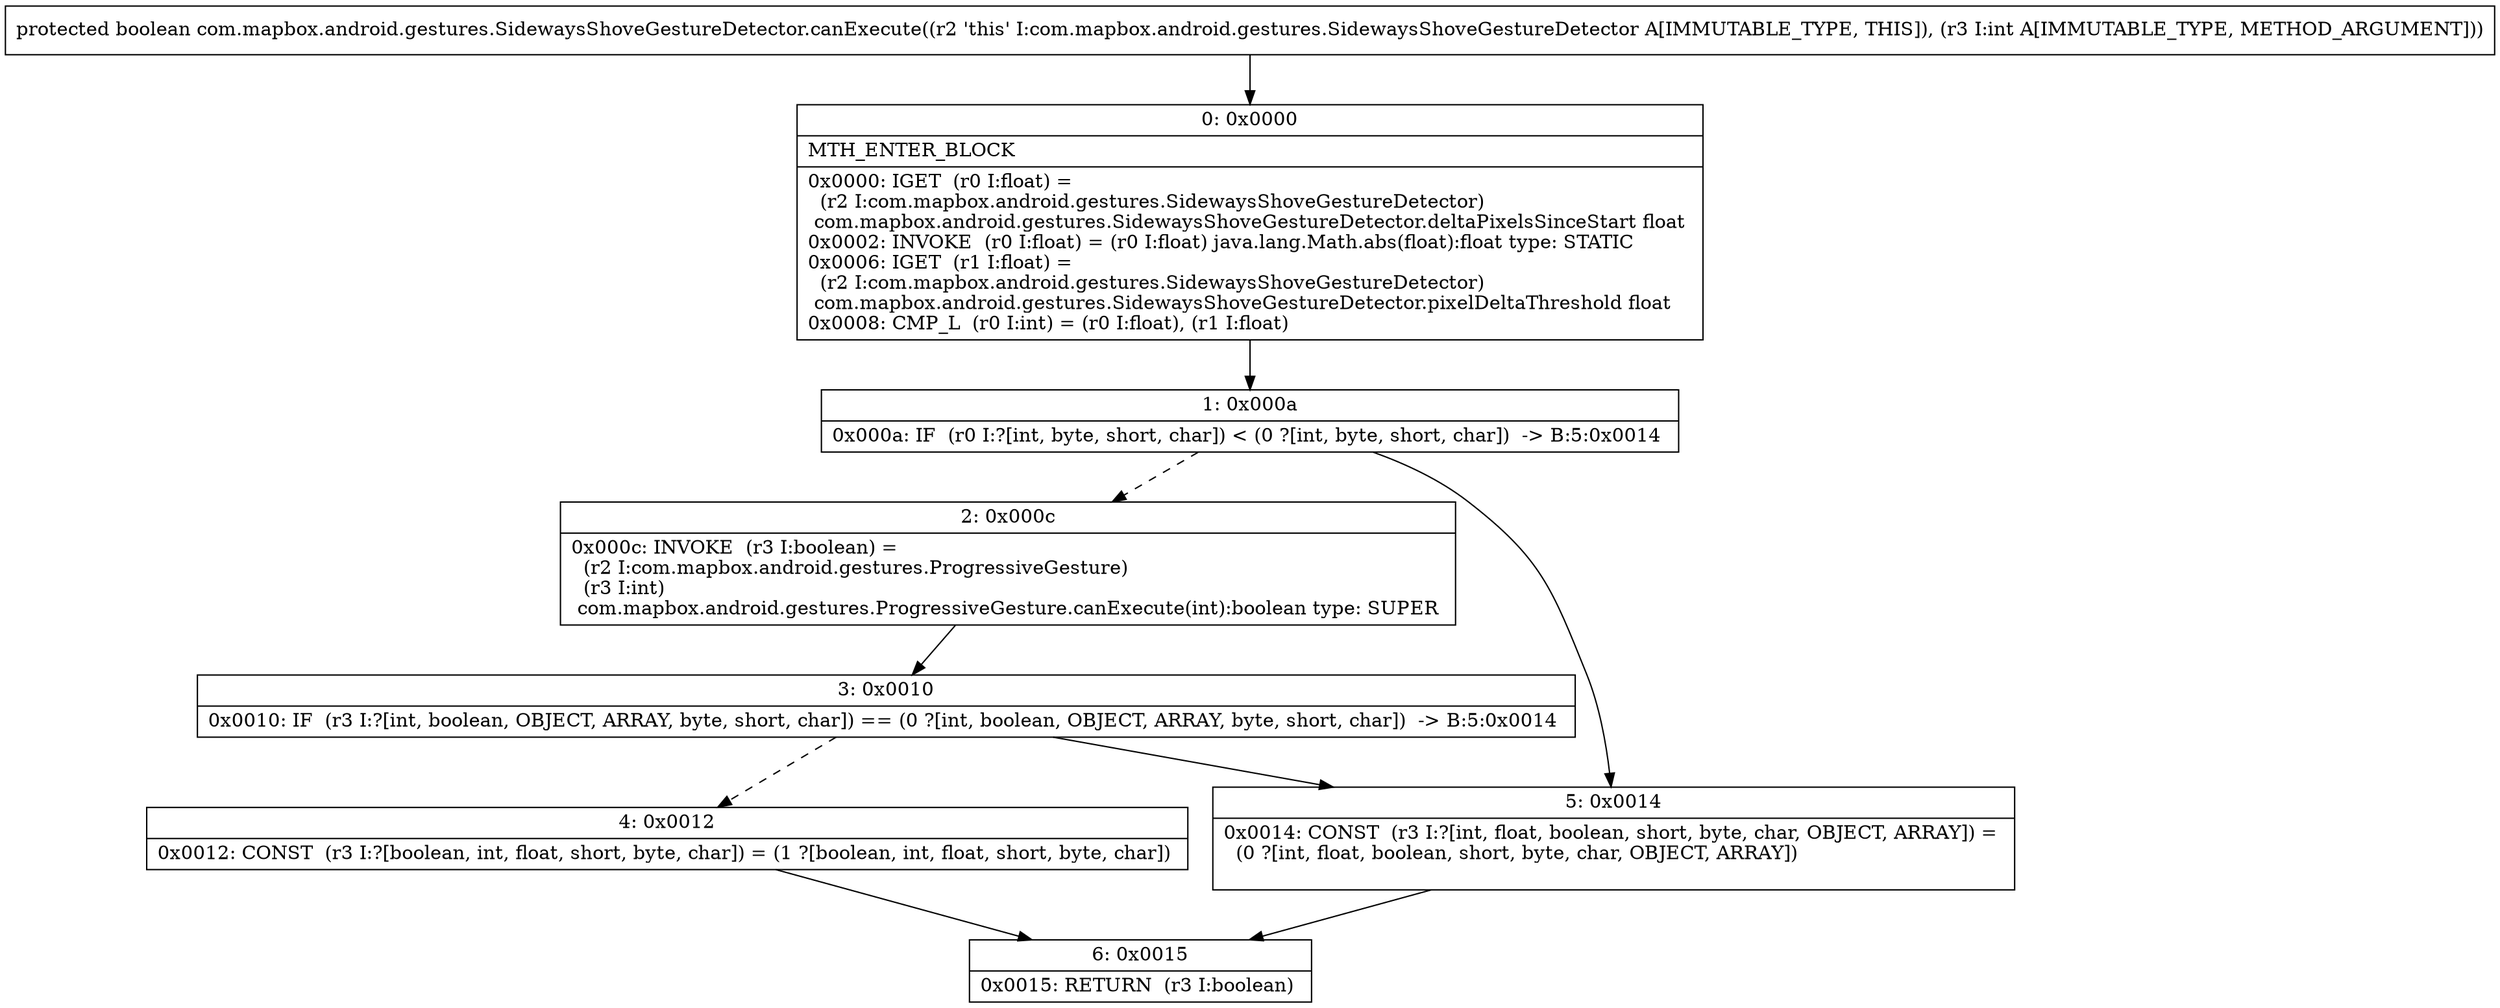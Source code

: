 digraph "CFG forcom.mapbox.android.gestures.SidewaysShoveGestureDetector.canExecute(I)Z" {
Node_0 [shape=record,label="{0\:\ 0x0000|MTH_ENTER_BLOCK\l|0x0000: IGET  (r0 I:float) = \l  (r2 I:com.mapbox.android.gestures.SidewaysShoveGestureDetector)\l com.mapbox.android.gestures.SidewaysShoveGestureDetector.deltaPixelsSinceStart float \l0x0002: INVOKE  (r0 I:float) = (r0 I:float) java.lang.Math.abs(float):float type: STATIC \l0x0006: IGET  (r1 I:float) = \l  (r2 I:com.mapbox.android.gestures.SidewaysShoveGestureDetector)\l com.mapbox.android.gestures.SidewaysShoveGestureDetector.pixelDeltaThreshold float \l0x0008: CMP_L  (r0 I:int) = (r0 I:float), (r1 I:float) \l}"];
Node_1 [shape=record,label="{1\:\ 0x000a|0x000a: IF  (r0 I:?[int, byte, short, char]) \< (0 ?[int, byte, short, char])  \-\> B:5:0x0014 \l}"];
Node_2 [shape=record,label="{2\:\ 0x000c|0x000c: INVOKE  (r3 I:boolean) = \l  (r2 I:com.mapbox.android.gestures.ProgressiveGesture)\l  (r3 I:int)\l com.mapbox.android.gestures.ProgressiveGesture.canExecute(int):boolean type: SUPER \l}"];
Node_3 [shape=record,label="{3\:\ 0x0010|0x0010: IF  (r3 I:?[int, boolean, OBJECT, ARRAY, byte, short, char]) == (0 ?[int, boolean, OBJECT, ARRAY, byte, short, char])  \-\> B:5:0x0014 \l}"];
Node_4 [shape=record,label="{4\:\ 0x0012|0x0012: CONST  (r3 I:?[boolean, int, float, short, byte, char]) = (1 ?[boolean, int, float, short, byte, char]) \l}"];
Node_5 [shape=record,label="{5\:\ 0x0014|0x0014: CONST  (r3 I:?[int, float, boolean, short, byte, char, OBJECT, ARRAY]) = \l  (0 ?[int, float, boolean, short, byte, char, OBJECT, ARRAY])\l \l}"];
Node_6 [shape=record,label="{6\:\ 0x0015|0x0015: RETURN  (r3 I:boolean) \l}"];
MethodNode[shape=record,label="{protected boolean com.mapbox.android.gestures.SidewaysShoveGestureDetector.canExecute((r2 'this' I:com.mapbox.android.gestures.SidewaysShoveGestureDetector A[IMMUTABLE_TYPE, THIS]), (r3 I:int A[IMMUTABLE_TYPE, METHOD_ARGUMENT])) }"];
MethodNode -> Node_0;
Node_0 -> Node_1;
Node_1 -> Node_2[style=dashed];
Node_1 -> Node_5;
Node_2 -> Node_3;
Node_3 -> Node_4[style=dashed];
Node_3 -> Node_5;
Node_4 -> Node_6;
Node_5 -> Node_6;
}

